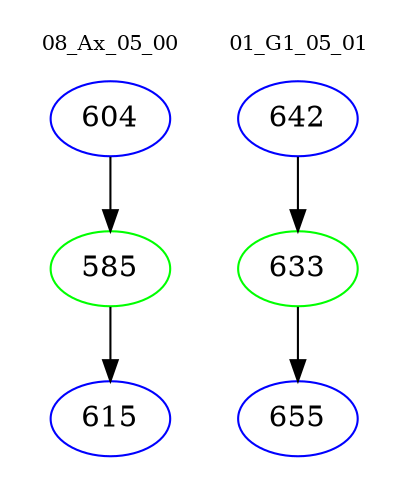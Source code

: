 digraph{
subgraph cluster_0 {
color = white
label = "08_Ax_05_00";
fontsize=10;
T0_604 [label="604", color="blue"]
T0_604 -> T0_585 [color="black"]
T0_585 [label="585", color="green"]
T0_585 -> T0_615 [color="black"]
T0_615 [label="615", color="blue"]
}
subgraph cluster_1 {
color = white
label = "01_G1_05_01";
fontsize=10;
T1_642 [label="642", color="blue"]
T1_642 -> T1_633 [color="black"]
T1_633 [label="633", color="green"]
T1_633 -> T1_655 [color="black"]
T1_655 [label="655", color="blue"]
}
}
